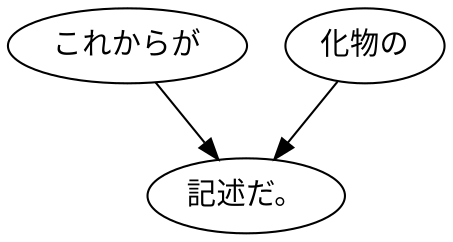 digraph graph4351 {
	node0 [label="これからが"];
	node1 [label="化物の"];
	node2 [label="記述だ。"];
	node0 -> node2;
	node1 -> node2;
}
